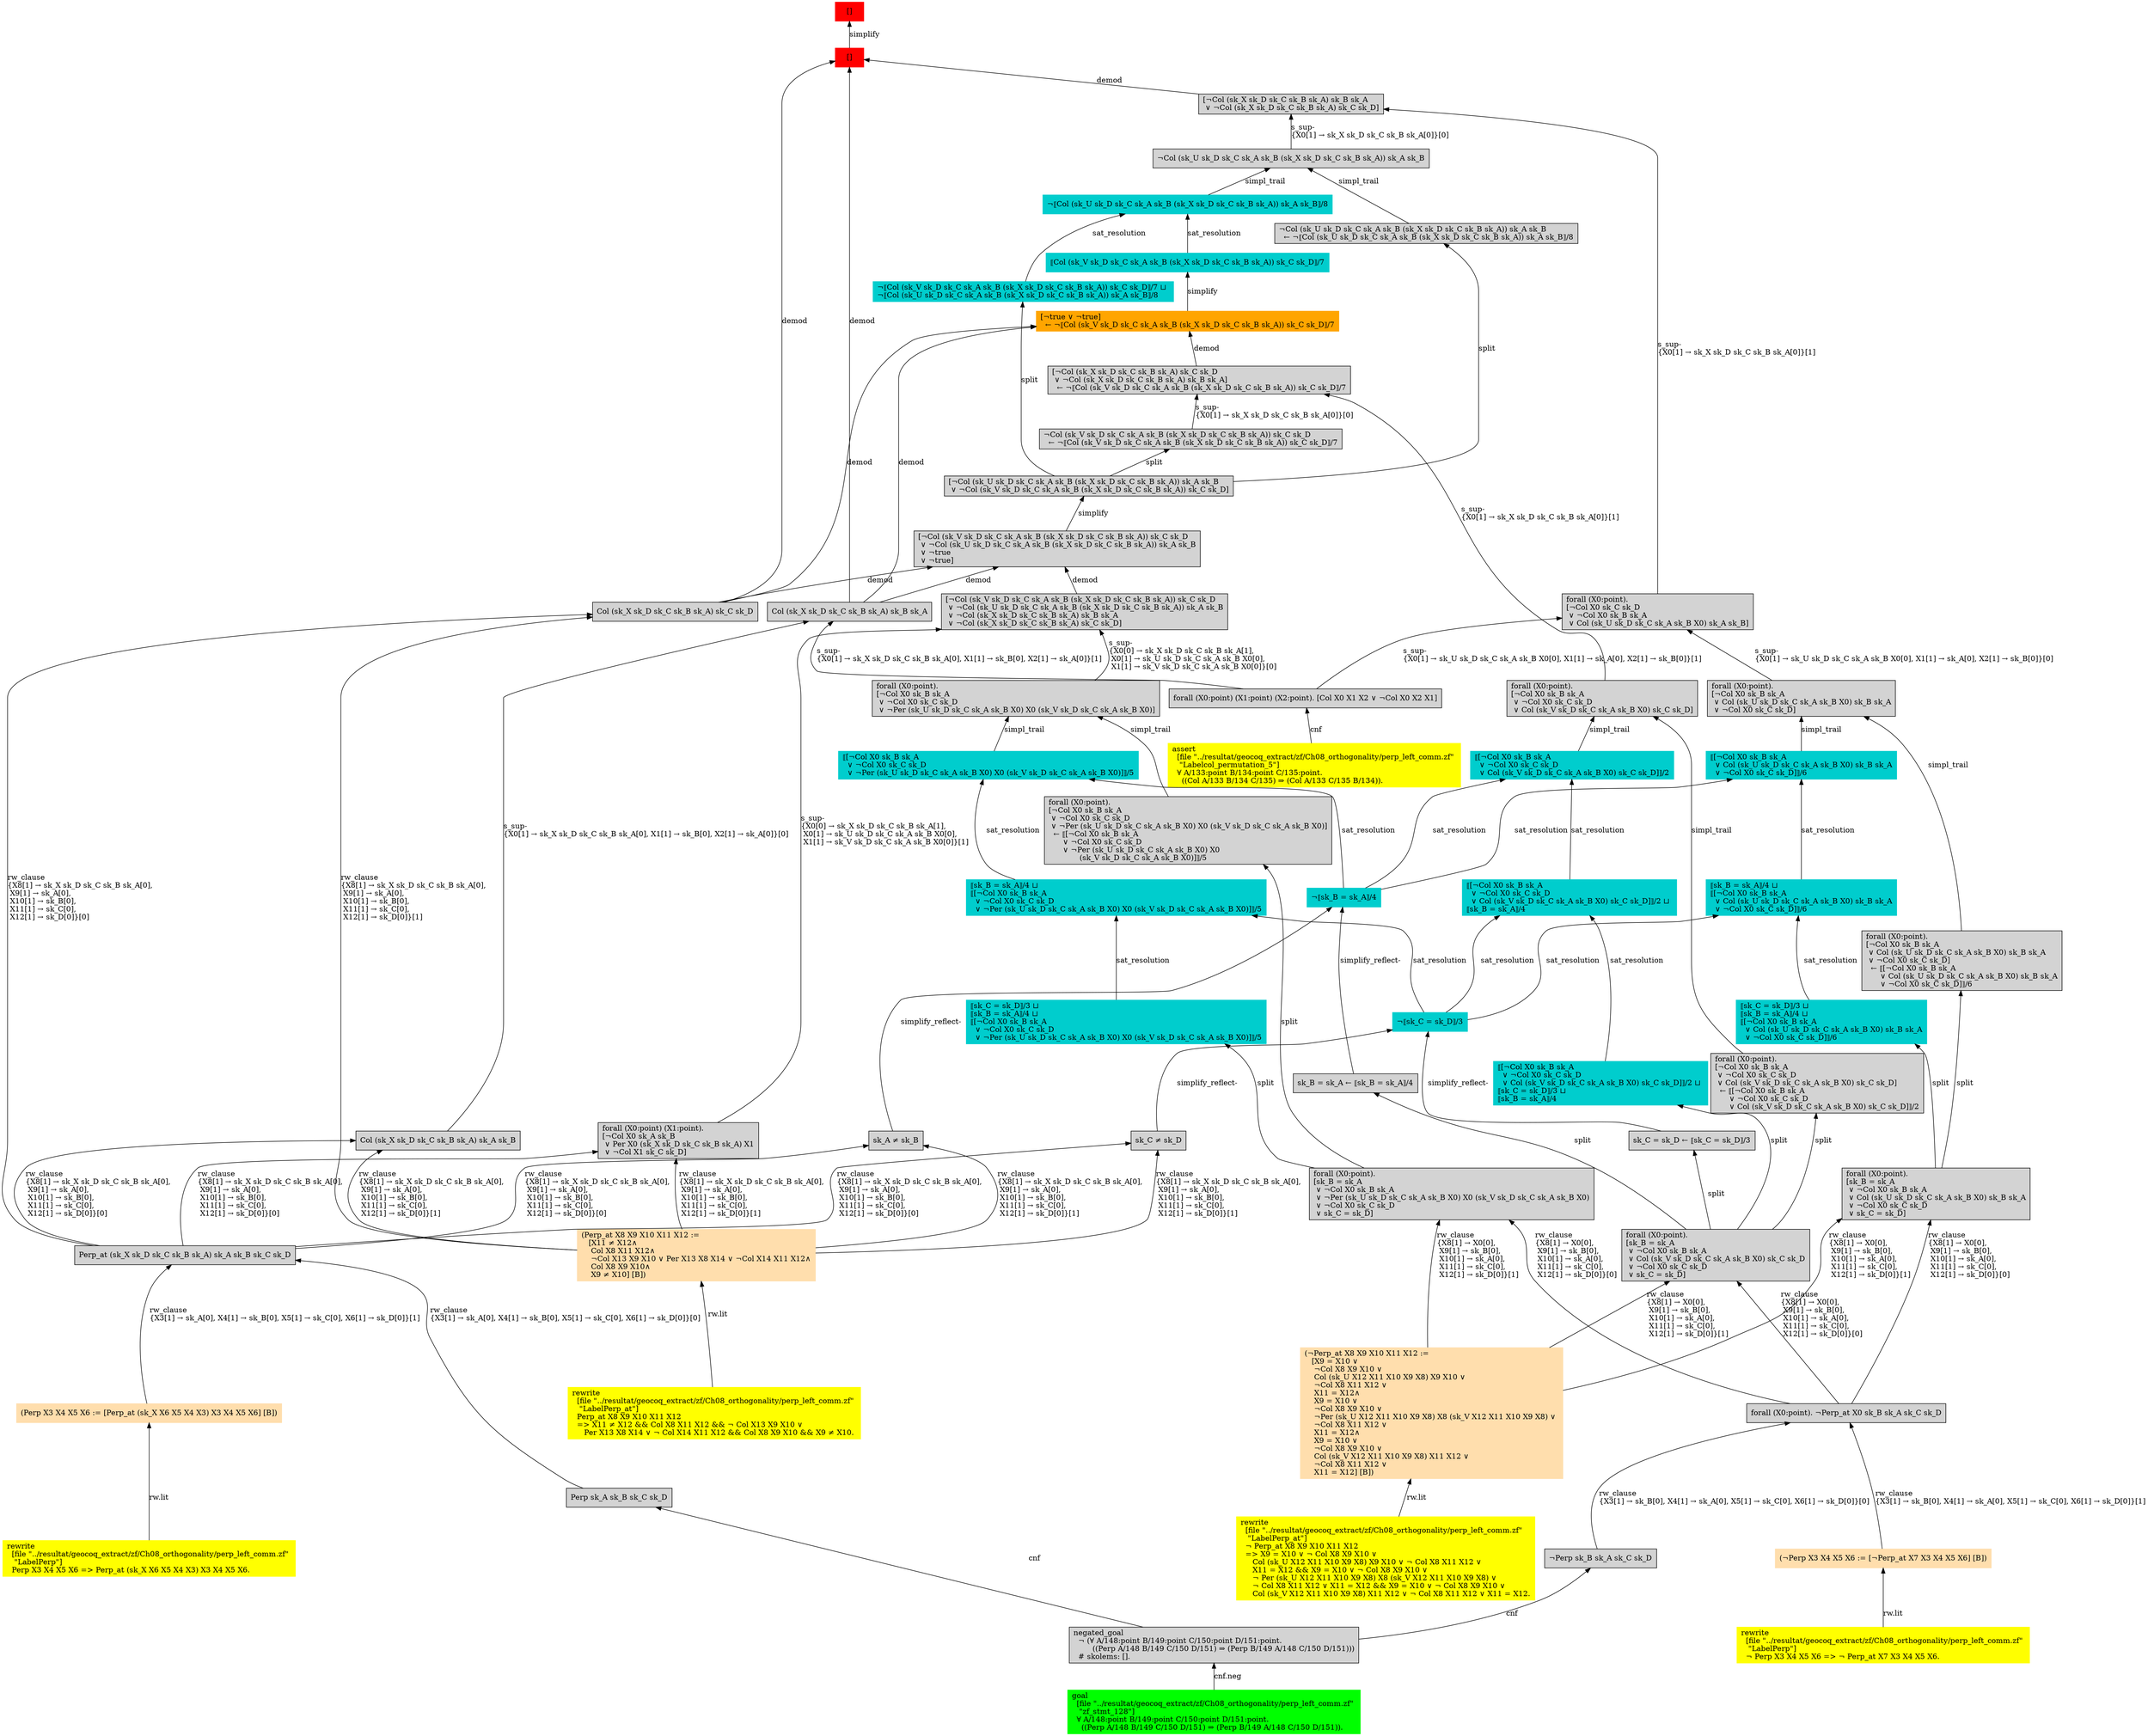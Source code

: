 digraph "unsat_graph" {
  vertex_0 [color=red, label="[]", shape=box, style=filled];
  vertex_0 -> vertex_1 [label="simplify", dir="back"];
  vertex_1 [color=red, label="[]", shape=box, style=filled];
  vertex_1 -> vertex_2 [label="demod", dir="back"];
  vertex_2 [shape=box, label="Col (sk_X sk_D sk_C sk_B sk_A) sk_C sk_D\l", style=filled];
  vertex_2 -> vertex_3 [label="rw_clause\l\{X8[1] → sk_X sk_D sk_C sk_B sk_A[0], \l X9[1] → sk_A[0], \l X10[1] → sk_B[0], \l X11[1] → sk_C[0], \l X12[1] → sk_D[0]\}[1]\l", dir="back"];
  vertex_3 [color=navajowhite, shape=box, label="(Perp_at X8 X9 X10 X11 X12 :=\l   [X11 ≠ X12∧\l    Col X8 X11 X12∧\l    ¬Col X13 X9 X10 ∨ Per X13 X8 X14 ∨ ¬Col X14 X11 X12∧\l    Col X8 X9 X10∧\l    X9 ≠ X10] [B])\l", style=filled];
  vertex_3 -> vertex_4 [label="rw.lit", dir="back"];
  vertex_4 [color=yellow, shape=box, label="rewrite\l  [file \"../resultat/geocoq_extract/zf/Ch08_orthogonality/perp_left_comm.zf\" \l   \"LabelPerp_at\"]\l  Perp_at X8 X9 X10 X11 X12\l  =\> X11 ≠ X12 && Col X8 X11 X12 && ¬ Col X13 X9 X10 ∨ \l     Per X13 X8 X14 ∨ ¬ Col X14 X11 X12 && Col X8 X9 X10 && X9 ≠ X10.\l", style=filled];
  vertex_2 -> vertex_5 [label="rw_clause\l\{X8[1] → sk_X sk_D sk_C sk_B sk_A[0], \l X9[1] → sk_A[0], \l X10[1] → sk_B[0], \l X11[1] → sk_C[0], \l X12[1] → sk_D[0]\}[0]\l", dir="back"];
  vertex_5 [shape=box, label="Perp_at (sk_X sk_D sk_C sk_B sk_A) sk_A sk_B sk_C sk_D\l", style=filled];
  vertex_5 -> vertex_6 [label="rw_clause\l\{X3[1] → sk_A[0], X4[1] → sk_B[0], X5[1] → sk_C[0], X6[1] → sk_D[0]\}[1]\l", dir="back"];
  vertex_6 [color=navajowhite, shape=box, label="(Perp X3 X4 X5 X6 := [Perp_at (sk_X X6 X5 X4 X3) X3 X4 X5 X6] [B])\l", style=filled];
  vertex_6 -> vertex_7 [label="rw.lit", dir="back"];
  vertex_7 [color=yellow, shape=box, label="rewrite\l  [file \"../resultat/geocoq_extract/zf/Ch08_orthogonality/perp_left_comm.zf\" \l   \"LabelPerp\"]\l  Perp X3 X4 X5 X6 =\> Perp_at (sk_X X6 X5 X4 X3) X3 X4 X5 X6.\l", style=filled];
  vertex_5 -> vertex_8 [label="rw_clause\l\{X3[1] → sk_A[0], X4[1] → sk_B[0], X5[1] → sk_C[0], X6[1] → sk_D[0]\}[0]\l", dir="back"];
  vertex_8 [shape=box, label="Perp sk_A sk_B sk_C sk_D\l", style=filled];
  vertex_8 -> vertex_9 [label="cnf", dir="back"];
  vertex_9 [shape=box, label="negated_goal\l  ¬ (∀ A/148:point B/149:point C/150:point D/151:point.\l        ((Perp A/148 B/149 C/150 D/151) ⇒ (Perp B/149 A/148 C/150 D/151)))\l  # skolems: [].\l", style=filled];
  vertex_9 -> vertex_10 [label="cnf.neg", dir="back"];
  vertex_10 [color=green, shape=box, label="goal\l  [file \"../resultat/geocoq_extract/zf/Ch08_orthogonality/perp_left_comm.zf\" \l   \"zf_stmt_128\"]\l  ∀ A/148:point B/149:point C/150:point D/151:point.\l    ((Perp A/148 B/149 C/150 D/151) ⇒ (Perp B/149 A/148 C/150 D/151)).\l", style=filled];
  vertex_1 -> vertex_11 [label="demod", dir="back"];
  vertex_11 [shape=box, label="Col (sk_X sk_D sk_C sk_B sk_A) sk_B sk_A\l", style=filled];
  vertex_11 -> vertex_12 [label="s_sup-\l\{X0[1] → sk_X sk_D sk_C sk_B sk_A[0], X1[1] → sk_B[0], X2[1] → sk_A[0]\}[1]\l", dir="back"];
  vertex_12 [shape=box, label="forall (X0:point) (X1:point) (X2:point). [Col X0 X1 X2 ∨ ¬Col X0 X2 X1]\l", style=filled];
  vertex_12 -> vertex_13 [label="cnf", dir="back"];
  vertex_13 [color=yellow, shape=box, label="assert\l  [file \"../resultat/geocoq_extract/zf/Ch08_orthogonality/perp_left_comm.zf\" \l   \"Labelcol_permutation_5\"]\l  ∀ A/133:point B/134:point C/135:point.\l    ((Col A/133 B/134 C/135) ⇒ (Col A/133 C/135 B/134)).\l", style=filled];
  vertex_11 -> vertex_14 [label="s_sup-\l\{X0[1] → sk_X sk_D sk_C sk_B sk_A[0], X1[1] → sk_B[0], X2[1] → sk_A[0]\}[0]\l", dir="back"];
  vertex_14 [shape=box, label="Col (sk_X sk_D sk_C sk_B sk_A) sk_A sk_B\l", style=filled];
  vertex_14 -> vertex_3 [label="rw_clause\l\{X8[1] → sk_X sk_D sk_C sk_B sk_A[0], \l X9[1] → sk_A[0], \l X10[1] → sk_B[0], \l X11[1] → sk_C[0], \l X12[1] → sk_D[0]\}[1]\l", dir="back"];
  vertex_14 -> vertex_5 [label="rw_clause\l\{X8[1] → sk_X sk_D sk_C sk_B sk_A[0], \l X9[1] → sk_A[0], \l X10[1] → sk_B[0], \l X11[1] → sk_C[0], \l X12[1] → sk_D[0]\}[0]\l", dir="back"];
  vertex_1 -> vertex_15 [label="demod", dir="back"];
  vertex_15 [shape=box, label="[¬Col (sk_X sk_D sk_C sk_B sk_A) sk_B sk_A\l ∨ ¬Col (sk_X sk_D sk_C sk_B sk_A) sk_C sk_D]\l", style=filled];
  vertex_15 -> vertex_16 [label="s_sup-\l\{X0[1] → sk_X sk_D sk_C sk_B sk_A[0]\}[0]\l", dir="back"];
  vertex_16 [shape=box, label="¬Col (sk_U sk_D sk_C sk_A sk_B (sk_X sk_D sk_C sk_B sk_A)) sk_A sk_B\l", style=filled];
  vertex_16 -> vertex_17 [label="simpl_trail", dir="back"];
  vertex_17 [color=cyan3, shape=box, label="¬⟦Col (sk_U sk_D sk_C sk_A sk_B (sk_X sk_D sk_C sk_B sk_A)) sk_A sk_B⟧/8\l", style=filled];
  vertex_17 -> vertex_18 [label="sat_resolution", dir="back"];
  vertex_18 [color=cyan3, shape=box, label="⟦Col (sk_V sk_D sk_C sk_A sk_B (sk_X sk_D sk_C sk_B sk_A)) sk_C sk_D⟧/7\l", style=filled];
  vertex_18 -> vertex_19 [label="simplify", dir="back"];
  vertex_19 [color=orange, shape=box, label="[¬true ∨ ¬true]\l  ← ¬⟦Col (sk_V sk_D sk_C sk_A sk_B (sk_X sk_D sk_C sk_B sk_A)) sk_C sk_D⟧/7\l", style=filled];
  vertex_19 -> vertex_11 [label="demod", dir="back"];
  vertex_19 -> vertex_2 [label="demod", dir="back"];
  vertex_19 -> vertex_20 [label="demod", dir="back"];
  vertex_20 [shape=box, label="[¬Col (sk_X sk_D sk_C sk_B sk_A) sk_C sk_D\l ∨ ¬Col (sk_X sk_D sk_C sk_B sk_A) sk_B sk_A]\l  ← ¬⟦Col (sk_V sk_D sk_C sk_A sk_B (sk_X sk_D sk_C sk_B sk_A)) sk_C sk_D⟧/7\l", style=filled];
  vertex_20 -> vertex_21 [label="s_sup-\l\{X0[1] → sk_X sk_D sk_C sk_B sk_A[0]\}[0]\l", dir="back"];
  vertex_21 [shape=box, label="¬Col (sk_V sk_D sk_C sk_A sk_B (sk_X sk_D sk_C sk_B sk_A)) sk_C sk_D\l  ← ¬⟦Col (sk_V sk_D sk_C sk_A sk_B (sk_X sk_D sk_C sk_B sk_A)) sk_C sk_D⟧/7\l", style=filled];
  vertex_21 -> vertex_22 [label="split", dir="back"];
  vertex_22 [shape=box, label="[¬Col (sk_U sk_D sk_C sk_A sk_B (sk_X sk_D sk_C sk_B sk_A)) sk_A sk_B\l ∨ ¬Col (sk_V sk_D sk_C sk_A sk_B (sk_X sk_D sk_C sk_B sk_A)) sk_C sk_D]\l", style=filled];
  vertex_22 -> vertex_23 [label="simplify", dir="back"];
  vertex_23 [shape=box, label="[¬Col (sk_V sk_D sk_C sk_A sk_B (sk_X sk_D sk_C sk_B sk_A)) sk_C sk_D\l ∨ ¬Col (sk_U sk_D sk_C sk_A sk_B (sk_X sk_D sk_C sk_B sk_A)) sk_A sk_B\l ∨ ¬true\l ∨ ¬true]\l", style=filled];
  vertex_23 -> vertex_2 [label="demod", dir="back"];
  vertex_23 -> vertex_11 [label="demod", dir="back"];
  vertex_23 -> vertex_24 [label="demod", dir="back"];
  vertex_24 [shape=box, label="[¬Col (sk_V sk_D sk_C sk_A sk_B (sk_X sk_D sk_C sk_B sk_A)) sk_C sk_D\l ∨ ¬Col (sk_U sk_D sk_C sk_A sk_B (sk_X sk_D sk_C sk_B sk_A)) sk_A sk_B\l ∨ ¬Col (sk_X sk_D sk_C sk_B sk_A) sk_B sk_A\l ∨ ¬Col (sk_X sk_D sk_C sk_B sk_A) sk_C sk_D]\l", style=filled];
  vertex_24 -> vertex_25 [label="s_sup-\l\{X0[0] → sk_X sk_D sk_C sk_B sk_A[1], \l X0[1] → sk_U sk_D sk_C sk_A sk_B X0[0], \l X1[1] → sk_V sk_D sk_C sk_A sk_B X0[0]\}[0]\l", dir="back"];
  vertex_25 [shape=box, label="forall (X0:point).\l[¬Col X0 sk_B sk_A\l ∨ ¬Col X0 sk_C sk_D\l ∨ ¬Per (sk_U sk_D sk_C sk_A sk_B X0) X0 (sk_V sk_D sk_C sk_A sk_B X0)]\l", style=filled];
  vertex_25 -> vertex_26 [label="simpl_trail", dir="back"];
  vertex_26 [color=cyan3, shape=box, label="⟦[¬Col X0 sk_B sk_A\l  ∨ ¬Col X0 sk_C sk_D\l  ∨ ¬Per (sk_U sk_D sk_C sk_A sk_B X0) X0 (sk_V sk_D sk_C sk_A sk_B X0)]⟧/5\l", style=filled];
  vertex_26 -> vertex_27 [label="sat_resolution", dir="back"];
  vertex_27 [color=cyan3, shape=box, label="¬⟦sk_B = sk_A⟧/4\l", style=filled];
  vertex_27 -> vertex_28 [label="simplify_reflect-", dir="back"];
  vertex_28 [shape=box, label="sk_A ≠ sk_B\l", style=filled];
  vertex_28 -> vertex_3 [label="rw_clause\l\{X8[1] → sk_X sk_D sk_C sk_B sk_A[0], \l X9[1] → sk_A[0], \l X10[1] → sk_B[0], \l X11[1] → sk_C[0], \l X12[1] → sk_D[0]\}[1]\l", dir="back"];
  vertex_28 -> vertex_5 [label="rw_clause\l\{X8[1] → sk_X sk_D sk_C sk_B sk_A[0], \l X9[1] → sk_A[0], \l X10[1] → sk_B[0], \l X11[1] → sk_C[0], \l X12[1] → sk_D[0]\}[0]\l", dir="back"];
  vertex_27 -> vertex_29 [label="simplify_reflect-", dir="back"];
  vertex_29 [shape=box, label="sk_B = sk_A ← ⟦sk_B = sk_A⟧/4\l", style=filled];
  vertex_29 -> vertex_30 [label="split", dir="back"];
  vertex_30 [shape=box, label="forall (X0:point).\l[sk_B = sk_A\l ∨ ¬Col X0 sk_B sk_A\l ∨ Col (sk_V sk_D sk_C sk_A sk_B X0) sk_C sk_D\l ∨ ¬Col X0 sk_C sk_D\l ∨ sk_C = sk_D]\l", style=filled];
  vertex_30 -> vertex_31 [label="rw_clause\l\{X8[1] → X0[0], \l X9[1] → sk_B[0], \l X10[1] → sk_A[0], \l X11[1] → sk_C[0], \l X12[1] → sk_D[0]\}[1]\l", dir="back"];
  vertex_31 [color=navajowhite, shape=box, label="(¬Perp_at X8 X9 X10 X11 X12 :=\l   [X9 = X10 ∨ \l    ¬Col X8 X9 X10 ∨ \l    Col (sk_U X12 X11 X10 X9 X8) X9 X10 ∨ \l    ¬Col X8 X11 X12 ∨ \l    X11 = X12∧\l    X9 = X10 ∨ \l    ¬Col X8 X9 X10 ∨ \l    ¬Per (sk_U X12 X11 X10 X9 X8) X8 (sk_V X12 X11 X10 X9 X8) ∨ \l    ¬Col X8 X11 X12 ∨ \l    X11 = X12∧\l    X9 = X10 ∨ \l    ¬Col X8 X9 X10 ∨ \l    Col (sk_V X12 X11 X10 X9 X8) X11 X12 ∨ \l    ¬Col X8 X11 X12 ∨ \l    X11 = X12] [B])\l", style=filled];
  vertex_31 -> vertex_32 [label="rw.lit", dir="back"];
  vertex_32 [color=yellow, shape=box, label="rewrite\l  [file \"../resultat/geocoq_extract/zf/Ch08_orthogonality/perp_left_comm.zf\" \l   \"LabelPerp_at\"]\l  ¬ Perp_at X8 X9 X10 X11 X12\l  =\> X9 = X10 ∨ ¬ Col X8 X9 X10 ∨ \l     Col (sk_U X12 X11 X10 X9 X8) X9 X10 ∨ ¬ Col X8 X11 X12 ∨ \l     X11 = X12 && X9 = X10 ∨ ¬ Col X8 X9 X10 ∨ \l     ¬ Per (sk_U X12 X11 X10 X9 X8) X8 (sk_V X12 X11 X10 X9 X8) ∨ \l     ¬ Col X8 X11 X12 ∨ X11 = X12 && X9 = X10 ∨ ¬ Col X8 X9 X10 ∨ \l     Col (sk_V X12 X11 X10 X9 X8) X11 X12 ∨ ¬ Col X8 X11 X12 ∨ X11 = X12.\l", style=filled];
  vertex_30 -> vertex_33 [label="rw_clause\l\{X8[1] → X0[0], \l X9[1] → sk_B[0], \l X10[1] → sk_A[0], \l X11[1] → sk_C[0], \l X12[1] → sk_D[0]\}[0]\l", dir="back"];
  vertex_33 [shape=box, label="forall (X0:point). ¬Perp_at X0 sk_B sk_A sk_C sk_D\l", style=filled];
  vertex_33 -> vertex_34 [label="rw_clause\l\{X3[1] → sk_B[0], X4[1] → sk_A[0], X5[1] → sk_C[0], X6[1] → sk_D[0]\}[1]\l", dir="back"];
  vertex_34 [color=navajowhite, shape=box, label="(¬Perp X3 X4 X5 X6 := [¬Perp_at X7 X3 X4 X5 X6] [B])\l", style=filled];
  vertex_34 -> vertex_35 [label="rw.lit", dir="back"];
  vertex_35 [color=yellow, shape=box, label="rewrite\l  [file \"../resultat/geocoq_extract/zf/Ch08_orthogonality/perp_left_comm.zf\" \l   \"LabelPerp\"]\l  ¬ Perp X3 X4 X5 X6 =\> ¬ Perp_at X7 X3 X4 X5 X6.\l", style=filled];
  vertex_33 -> vertex_36 [label="rw_clause\l\{X3[1] → sk_B[0], X4[1] → sk_A[0], X5[1] → sk_C[0], X6[1] → sk_D[0]\}[0]\l", dir="back"];
  vertex_36 [shape=box, label="¬Perp sk_B sk_A sk_C sk_D\l", style=filled];
  vertex_36 -> vertex_9 [label="cnf", dir="back"];
  vertex_26 -> vertex_37 [label="sat_resolution", dir="back"];
  vertex_37 [color=cyan3, shape=box, label="⟦sk_B = sk_A⟧/4 ⊔ \l⟦[¬Col X0 sk_B sk_A\l  ∨ ¬Col X0 sk_C sk_D\l  ∨ ¬Per (sk_U sk_D sk_C sk_A sk_B X0) X0 (sk_V sk_D sk_C sk_A sk_B X0)]⟧/5\l", style=filled];
  vertex_37 -> vertex_38 [label="sat_resolution", dir="back"];
  vertex_38 [color=cyan3, shape=box, label="¬⟦sk_C = sk_D⟧/3\l", style=filled];
  vertex_38 -> vertex_39 [label="simplify_reflect-", dir="back"];
  vertex_39 [shape=box, label="sk_C ≠ sk_D\l", style=filled];
  vertex_39 -> vertex_3 [label="rw_clause\l\{X8[1] → sk_X sk_D sk_C sk_B sk_A[0], \l X9[1] → sk_A[0], \l X10[1] → sk_B[0], \l X11[1] → sk_C[0], \l X12[1] → sk_D[0]\}[1]\l", dir="back"];
  vertex_39 -> vertex_5 [label="rw_clause\l\{X8[1] → sk_X sk_D sk_C sk_B sk_A[0], \l X9[1] → sk_A[0], \l X10[1] → sk_B[0], \l X11[1] → sk_C[0], \l X12[1] → sk_D[0]\}[0]\l", dir="back"];
  vertex_38 -> vertex_40 [label="simplify_reflect-", dir="back"];
  vertex_40 [shape=box, label="sk_C = sk_D ← ⟦sk_C = sk_D⟧/3\l", style=filled];
  vertex_40 -> vertex_30 [label="split", dir="back"];
  vertex_37 -> vertex_41 [label="sat_resolution", dir="back"];
  vertex_41 [color=cyan3, shape=box, label="⟦sk_C = sk_D⟧/3 ⊔ \l⟦sk_B = sk_A⟧/4 ⊔ \l⟦[¬Col X0 sk_B sk_A\l  ∨ ¬Col X0 sk_C sk_D\l  ∨ ¬Per (sk_U sk_D sk_C sk_A sk_B X0) X0 (sk_V sk_D sk_C sk_A sk_B X0)]⟧/5\l", style=filled];
  vertex_41 -> vertex_42 [label="split", dir="back"];
  vertex_42 [shape=box, label="forall (X0:point).\l[sk_B = sk_A\l ∨ ¬Col X0 sk_B sk_A\l ∨ ¬Per (sk_U sk_D sk_C sk_A sk_B X0) X0 (sk_V sk_D sk_C sk_A sk_B X0)\l ∨ ¬Col X0 sk_C sk_D\l ∨ sk_C = sk_D]\l", style=filled];
  vertex_42 -> vertex_31 [label="rw_clause\l\{X8[1] → X0[0], \l X9[1] → sk_B[0], \l X10[1] → sk_A[0], \l X11[1] → sk_C[0], \l X12[1] → sk_D[0]\}[1]\l", dir="back"];
  vertex_42 -> vertex_33 [label="rw_clause\l\{X8[1] → X0[0], \l X9[1] → sk_B[0], \l X10[1] → sk_A[0], \l X11[1] → sk_C[0], \l X12[1] → sk_D[0]\}[0]\l", dir="back"];
  vertex_25 -> vertex_43 [label="simpl_trail", dir="back"];
  vertex_43 [shape=box, label="forall (X0:point).\l[¬Col X0 sk_B sk_A\l ∨ ¬Col X0 sk_C sk_D\l ∨ ¬Per (sk_U sk_D sk_C sk_A sk_B X0) X0 (sk_V sk_D sk_C sk_A sk_B X0)]\l  ← ⟦[¬Col X0 sk_B sk_A\l      ∨ ¬Col X0 sk_C sk_D\l      ∨ ¬Per (sk_U sk_D sk_C sk_A sk_B X0) X0 \l             (sk_V sk_D sk_C sk_A sk_B X0)]⟧/5\l", style=filled];
  vertex_43 -> vertex_42 [label="split", dir="back"];
  vertex_24 -> vertex_44 [label="s_sup-\l\{X0[0] → sk_X sk_D sk_C sk_B sk_A[1], \l X0[1] → sk_U sk_D sk_C sk_A sk_B X0[0], \l X1[1] → sk_V sk_D sk_C sk_A sk_B X0[0]\}[1]\l", dir="back"];
  vertex_44 [shape=box, label="forall (X0:point) (X1:point).\l[¬Col X0 sk_A sk_B\l ∨ Per X0 (sk_X sk_D sk_C sk_B sk_A) X1\l ∨ ¬Col X1 sk_C sk_D]\l", style=filled];
  vertex_44 -> vertex_3 [label="rw_clause\l\{X8[1] → sk_X sk_D sk_C sk_B sk_A[0], \l X9[1] → sk_A[0], \l X10[1] → sk_B[0], \l X11[1] → sk_C[0], \l X12[1] → sk_D[0]\}[1]\l", dir="back"];
  vertex_44 -> vertex_5 [label="rw_clause\l\{X8[1] → sk_X sk_D sk_C sk_B sk_A[0], \l X9[1] → sk_A[0], \l X10[1] → sk_B[0], \l X11[1] → sk_C[0], \l X12[1] → sk_D[0]\}[0]\l", dir="back"];
  vertex_20 -> vertex_45 [label="s_sup-\l\{X0[1] → sk_X sk_D sk_C sk_B sk_A[0]\}[1]\l", dir="back"];
  vertex_45 [shape=box, label="forall (X0:point).\l[¬Col X0 sk_B sk_A\l ∨ ¬Col X0 sk_C sk_D\l ∨ Col (sk_V sk_D sk_C sk_A sk_B X0) sk_C sk_D]\l", style=filled];
  vertex_45 -> vertex_46 [label="simpl_trail", dir="back"];
  vertex_46 [color=cyan3, shape=box, label="⟦[¬Col X0 sk_B sk_A\l  ∨ ¬Col X0 sk_C sk_D\l  ∨ Col (sk_V sk_D sk_C sk_A sk_B X0) sk_C sk_D]⟧/2\l", style=filled];
  vertex_46 -> vertex_27 [label="sat_resolution", dir="back"];
  vertex_46 -> vertex_47 [label="sat_resolution", dir="back"];
  vertex_47 [color=cyan3, shape=box, label="⟦[¬Col X0 sk_B sk_A\l  ∨ ¬Col X0 sk_C sk_D\l  ∨ Col (sk_V sk_D sk_C sk_A sk_B X0) sk_C sk_D]⟧/2 ⊔ \l⟦sk_B = sk_A⟧/4\l", style=filled];
  vertex_47 -> vertex_38 [label="sat_resolution", dir="back"];
  vertex_47 -> vertex_48 [label="sat_resolution", dir="back"];
  vertex_48 [color=cyan3, shape=box, label="⟦[¬Col X0 sk_B sk_A\l  ∨ ¬Col X0 sk_C sk_D\l  ∨ Col (sk_V sk_D sk_C sk_A sk_B X0) sk_C sk_D]⟧/2 ⊔ \l⟦sk_C = sk_D⟧/3 ⊔ \l⟦sk_B = sk_A⟧/4\l", style=filled];
  vertex_48 -> vertex_30 [label="split", dir="back"];
  vertex_45 -> vertex_49 [label="simpl_trail", dir="back"];
  vertex_49 [shape=box, label="forall (X0:point).\l[¬Col X0 sk_B sk_A\l ∨ ¬Col X0 sk_C sk_D\l ∨ Col (sk_V sk_D sk_C sk_A sk_B X0) sk_C sk_D]\l  ← ⟦[¬Col X0 sk_B sk_A\l      ∨ ¬Col X0 sk_C sk_D\l      ∨ Col (sk_V sk_D sk_C sk_A sk_B X0) sk_C sk_D]⟧/2\l", style=filled];
  vertex_49 -> vertex_30 [label="split", dir="back"];
  vertex_17 -> vertex_50 [label="sat_resolution", dir="back"];
  vertex_50 [color=cyan3, shape=box, label="¬⟦Col (sk_V sk_D sk_C sk_A sk_B (sk_X sk_D sk_C sk_B sk_A)) sk_C sk_D⟧/7 ⊔ \l¬⟦Col (sk_U sk_D sk_C sk_A sk_B (sk_X sk_D sk_C sk_B sk_A)) sk_A sk_B⟧/8\l", style=filled];
  vertex_50 -> vertex_22 [label="split", dir="back"];
  vertex_16 -> vertex_51 [label="simpl_trail", dir="back"];
  vertex_51 [shape=box, label="¬Col (sk_U sk_D sk_C sk_A sk_B (sk_X sk_D sk_C sk_B sk_A)) sk_A sk_B\l  ← ¬⟦Col (sk_U sk_D sk_C sk_A sk_B (sk_X sk_D sk_C sk_B sk_A)) sk_A sk_B⟧/8\l", style=filled];
  vertex_51 -> vertex_22 [label="split", dir="back"];
  vertex_15 -> vertex_52 [label="s_sup-\l\{X0[1] → sk_X sk_D sk_C sk_B sk_A[0]\}[1]\l", dir="back"];
  vertex_52 [shape=box, label="forall (X0:point).\l[¬Col X0 sk_C sk_D\l ∨ ¬Col X0 sk_B sk_A\l ∨ Col (sk_U sk_D sk_C sk_A sk_B X0) sk_A sk_B]\l", style=filled];
  vertex_52 -> vertex_12 [label="s_sup-\l\{X0[1] → sk_U sk_D sk_C sk_A sk_B X0[0], X1[1] → sk_A[0], X2[1] → sk_B[0]\}[1]\l", dir="back"];
  vertex_52 -> vertex_53 [label="s_sup-\l\{X0[1] → sk_U sk_D sk_C sk_A sk_B X0[0], X1[1] → sk_A[0], X2[1] → sk_B[0]\}[0]\l", dir="back"];
  vertex_53 [shape=box, label="forall (X0:point).\l[¬Col X0 sk_B sk_A\l ∨ Col (sk_U sk_D sk_C sk_A sk_B X0) sk_B sk_A\l ∨ ¬Col X0 sk_C sk_D]\l", style=filled];
  vertex_53 -> vertex_54 [label="simpl_trail", dir="back"];
  vertex_54 [color=cyan3, shape=box, label="⟦[¬Col X0 sk_B sk_A\l  ∨ Col (sk_U sk_D sk_C sk_A sk_B X0) sk_B sk_A\l  ∨ ¬Col X0 sk_C sk_D]⟧/6\l", style=filled];
  vertex_54 -> vertex_27 [label="sat_resolution", dir="back"];
  vertex_54 -> vertex_55 [label="sat_resolution", dir="back"];
  vertex_55 [color=cyan3, shape=box, label="⟦sk_B = sk_A⟧/4 ⊔ \l⟦[¬Col X0 sk_B sk_A\l  ∨ Col (sk_U sk_D sk_C sk_A sk_B X0) sk_B sk_A\l  ∨ ¬Col X0 sk_C sk_D]⟧/6\l", style=filled];
  vertex_55 -> vertex_38 [label="sat_resolution", dir="back"];
  vertex_55 -> vertex_56 [label="sat_resolution", dir="back"];
  vertex_56 [color=cyan3, shape=box, label="⟦sk_C = sk_D⟧/3 ⊔ \l⟦sk_B = sk_A⟧/4 ⊔ \l⟦[¬Col X0 sk_B sk_A\l  ∨ Col (sk_U sk_D sk_C sk_A sk_B X0) sk_B sk_A\l  ∨ ¬Col X0 sk_C sk_D]⟧/6\l", style=filled];
  vertex_56 -> vertex_57 [label="split", dir="back"];
  vertex_57 [shape=box, label="forall (X0:point).\l[sk_B = sk_A\l ∨ ¬Col X0 sk_B sk_A\l ∨ Col (sk_U sk_D sk_C sk_A sk_B X0) sk_B sk_A\l ∨ ¬Col X0 sk_C sk_D\l ∨ sk_C = sk_D]\l", style=filled];
  vertex_57 -> vertex_31 [label="rw_clause\l\{X8[1] → X0[0], \l X9[1] → sk_B[0], \l X10[1] → sk_A[0], \l X11[1] → sk_C[0], \l X12[1] → sk_D[0]\}[1]\l", dir="back"];
  vertex_57 -> vertex_33 [label="rw_clause\l\{X8[1] → X0[0], \l X9[1] → sk_B[0], \l X10[1] → sk_A[0], \l X11[1] → sk_C[0], \l X12[1] → sk_D[0]\}[0]\l", dir="back"];
  vertex_53 -> vertex_58 [label="simpl_trail", dir="back"];
  vertex_58 [shape=box, label="forall (X0:point).\l[¬Col X0 sk_B sk_A\l ∨ Col (sk_U sk_D sk_C sk_A sk_B X0) sk_B sk_A\l ∨ ¬Col X0 sk_C sk_D]\l  ← ⟦[¬Col X0 sk_B sk_A\l      ∨ Col (sk_U sk_D sk_C sk_A sk_B X0) sk_B sk_A\l      ∨ ¬Col X0 sk_C sk_D]⟧/6\l", style=filled];
  vertex_58 -> vertex_57 [label="split", dir="back"];
  }


